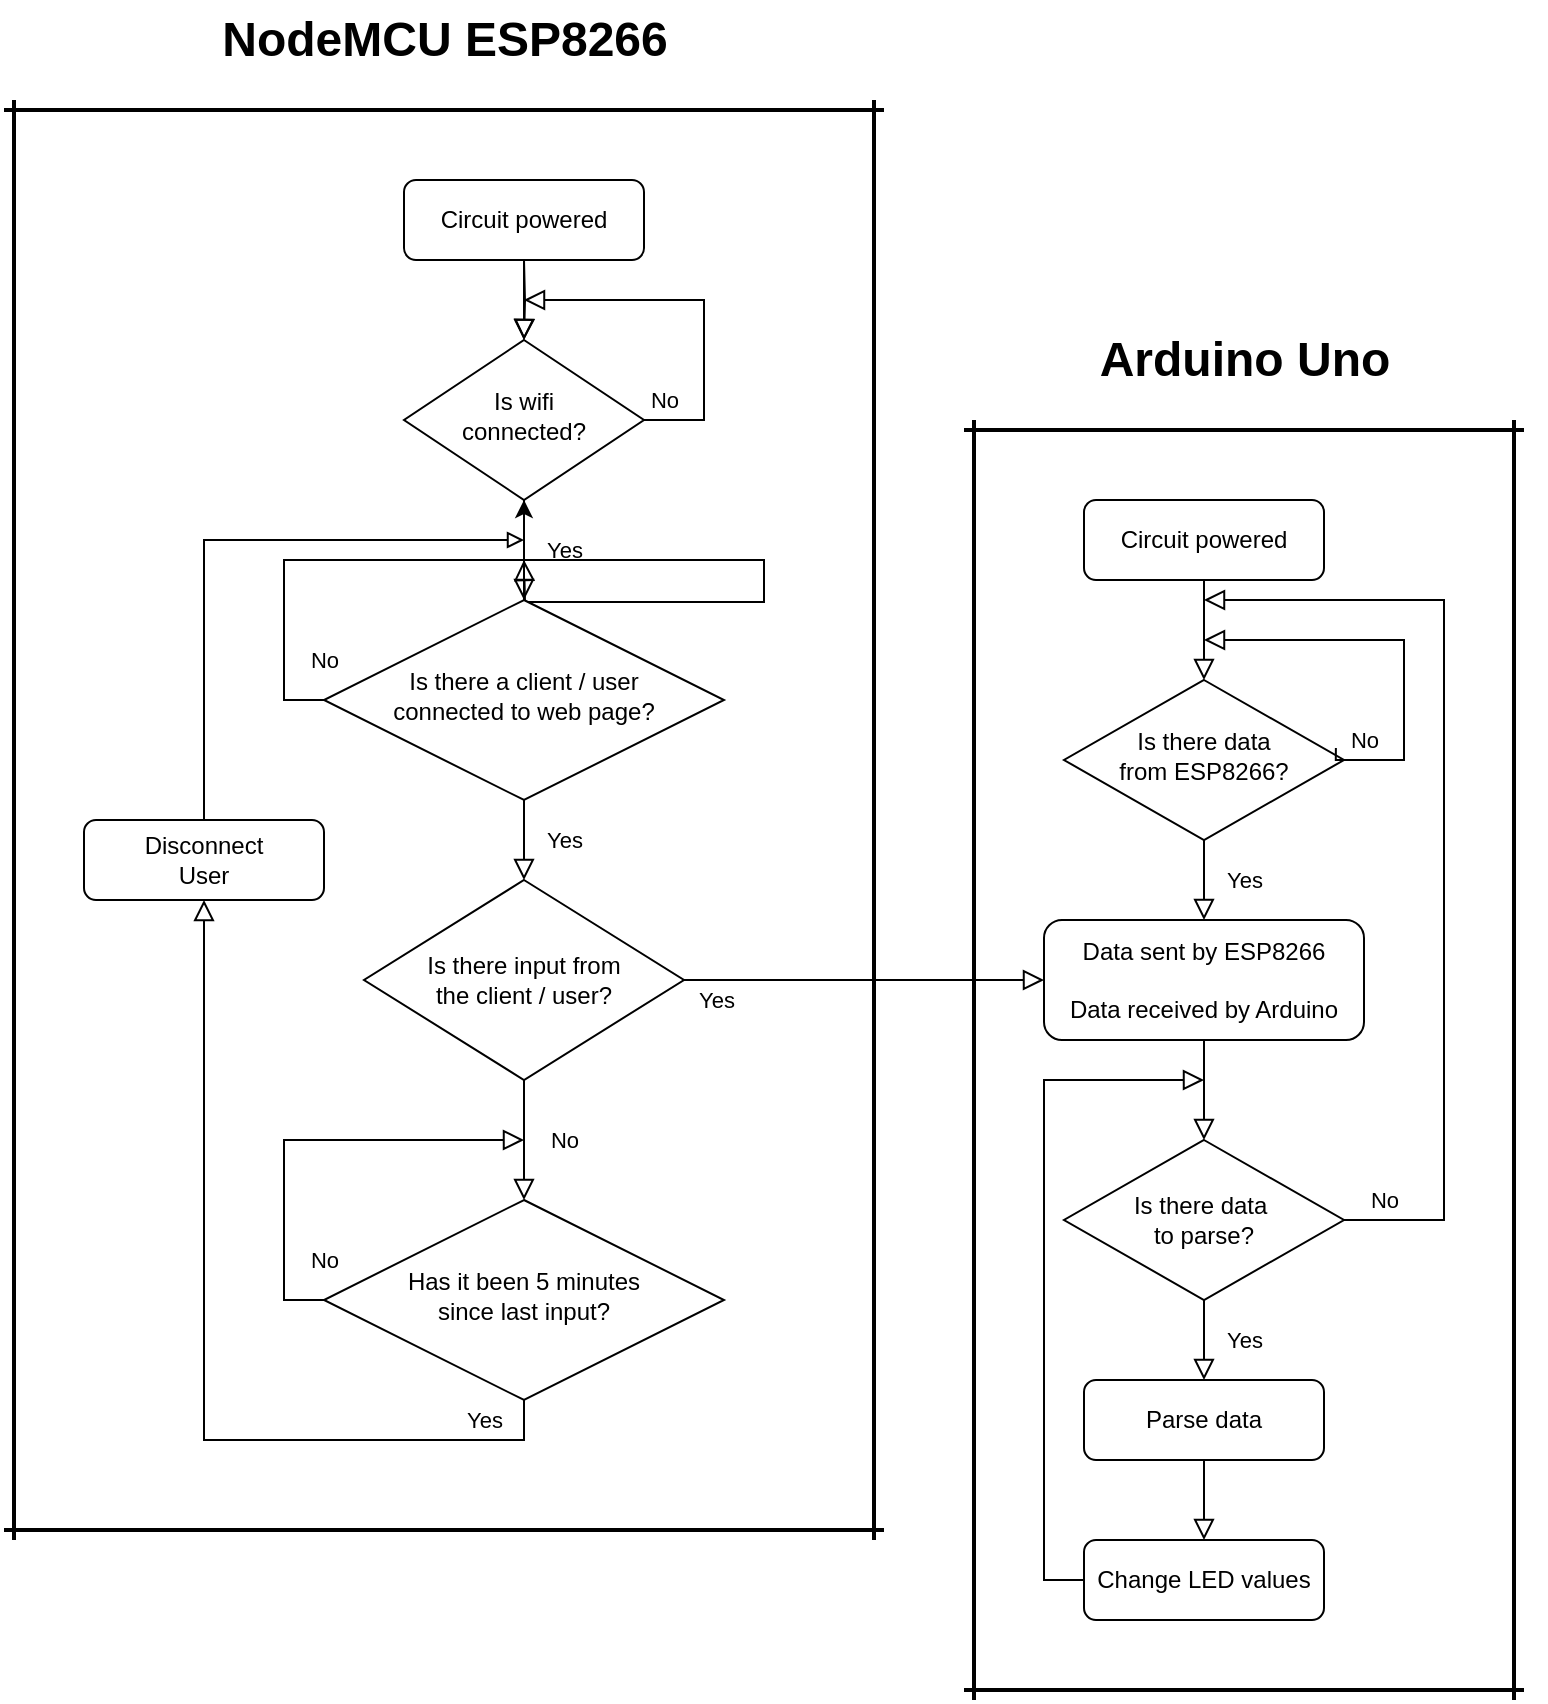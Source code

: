 <mxfile version="20.6.0" type="github">
  <diagram id="C5RBs43oDa-KdzZeNtuy" name="Page-1">
    <mxGraphModel dx="1635" dy="944" grid="1" gridSize="10" guides="1" tooltips="1" connect="1" arrows="1" fold="1" page="1" pageScale="1" pageWidth="827" pageHeight="1169" math="0" shadow="0">
      <root>
        <mxCell id="WIyWlLk6GJQsqaUBKTNV-0" />
        <mxCell id="WIyWlLk6GJQsqaUBKTNV-1" parent="WIyWlLk6GJQsqaUBKTNV-0" />
        <mxCell id="WIyWlLk6GJQsqaUBKTNV-2" value="" style="rounded=0;html=1;jettySize=auto;orthogonalLoop=1;fontSize=11;endArrow=block;endFill=0;endSize=8;strokeWidth=1;shadow=0;labelBackgroundColor=none;edgeStyle=orthogonalEdgeStyle;" parent="WIyWlLk6GJQsqaUBKTNV-1" source="WIyWlLk6GJQsqaUBKTNV-3" target="WIyWlLk6GJQsqaUBKTNV-6" edge="1">
          <mxGeometry relative="1" as="geometry" />
        </mxCell>
        <mxCell id="WIyWlLk6GJQsqaUBKTNV-3" value="Circuit powered" style="rounded=1;whiteSpace=wrap;html=1;fontSize=12;glass=0;strokeWidth=1;shadow=0;" parent="WIyWlLk6GJQsqaUBKTNV-1" vertex="1">
          <mxGeometry x="240" y="160" width="120" height="40" as="geometry" />
        </mxCell>
        <mxCell id="WIyWlLk6GJQsqaUBKTNV-4" value="Yes" style="rounded=0;html=1;jettySize=auto;orthogonalLoop=1;fontSize=11;endArrow=block;endFill=0;endSize=8;strokeWidth=1;shadow=0;labelBackgroundColor=none;edgeStyle=orthogonalEdgeStyle;" parent="WIyWlLk6GJQsqaUBKTNV-1" source="WIyWlLk6GJQsqaUBKTNV-6" target="WIyWlLk6GJQsqaUBKTNV-10" edge="1">
          <mxGeometry y="20" relative="1" as="geometry">
            <mxPoint as="offset" />
          </mxGeometry>
        </mxCell>
        <mxCell id="WIyWlLk6GJQsqaUBKTNV-5" value="No" style="edgeStyle=orthogonalEdgeStyle;rounded=0;html=1;jettySize=auto;orthogonalLoop=1;fontSize=11;endArrow=block;endFill=0;endSize=8;strokeWidth=1;shadow=0;labelBackgroundColor=none;exitX=1;exitY=0.5;exitDx=0;exitDy=0;" parent="WIyWlLk6GJQsqaUBKTNV-1" source="WIyWlLk6GJQsqaUBKTNV-6" edge="1">
          <mxGeometry x="-0.889" y="10" relative="1" as="geometry">
            <mxPoint as="offset" />
            <mxPoint x="300" y="220" as="targetPoint" />
            <Array as="points">
              <mxPoint x="390" y="280" />
              <mxPoint x="390" y="220" />
            </Array>
          </mxGeometry>
        </mxCell>
        <mxCell id="WIyWlLk6GJQsqaUBKTNV-6" value="Is wifi&lt;br&gt;connected?" style="rhombus;whiteSpace=wrap;html=1;shadow=0;fontFamily=Helvetica;fontSize=12;align=center;strokeWidth=1;spacing=6;spacingTop=-4;" parent="WIyWlLk6GJQsqaUBKTNV-1" vertex="1">
          <mxGeometry x="240" y="240" width="120" height="80" as="geometry" />
        </mxCell>
        <mxCell id="WIyWlLk6GJQsqaUBKTNV-8" value="No" style="rounded=0;html=1;jettySize=auto;orthogonalLoop=1;fontSize=11;endArrow=block;endFill=0;endSize=8;strokeWidth=1;shadow=0;labelBackgroundColor=none;edgeStyle=orthogonalEdgeStyle;exitX=0;exitY=0.5;exitDx=0;exitDy=0;" parent="WIyWlLk6GJQsqaUBKTNV-1" source="WIyWlLk6GJQsqaUBKTNV-10" edge="1">
          <mxGeometry x="-1.0" y="-20" relative="1" as="geometry">
            <mxPoint as="offset" />
            <mxPoint x="300" y="350" as="targetPoint" />
          </mxGeometry>
        </mxCell>
        <mxCell id="WIyWlLk6GJQsqaUBKTNV-9" value="Yes" style="edgeStyle=orthogonalEdgeStyle;rounded=0;html=1;jettySize=auto;orthogonalLoop=1;fontSize=11;endArrow=block;endFill=0;endSize=8;strokeWidth=1;shadow=0;labelBackgroundColor=none;exitX=0.5;exitY=1;exitDx=0;exitDy=0;entryX=0.5;entryY=0;entryDx=0;entryDy=0;" parent="WIyWlLk6GJQsqaUBKTNV-1" source="WIyWlLk6GJQsqaUBKTNV-10" target="SCFVSM3oS9gxfA4AYgiR-3" edge="1">
          <mxGeometry y="20" relative="1" as="geometry">
            <mxPoint as="offset" />
          </mxGeometry>
        </mxCell>
        <mxCell id="SCFVSM3oS9gxfA4AYgiR-8" value="" style="edgeStyle=orthogonalEdgeStyle;rounded=0;orthogonalLoop=1;jettySize=auto;html=1;" edge="1" parent="WIyWlLk6GJQsqaUBKTNV-1" source="WIyWlLk6GJQsqaUBKTNV-10" target="WIyWlLk6GJQsqaUBKTNV-6">
          <mxGeometry relative="1" as="geometry" />
        </mxCell>
        <mxCell id="WIyWlLk6GJQsqaUBKTNV-10" value="Is there a client / user&lt;br&gt;connected to web page?" style="rhombus;whiteSpace=wrap;html=1;shadow=0;fontFamily=Helvetica;fontSize=12;align=center;strokeWidth=1;spacing=6;spacingTop=-4;" parent="WIyWlLk6GJQsqaUBKTNV-1" vertex="1">
          <mxGeometry x="200" y="370" width="200" height="100" as="geometry" />
        </mxCell>
        <mxCell id="WIyWlLk6GJQsqaUBKTNV-12" value="Disconnect&lt;br&gt;User" style="rounded=1;whiteSpace=wrap;html=1;fontSize=12;glass=0;strokeWidth=1;shadow=0;" parent="WIyWlLk6GJQsqaUBKTNV-1" vertex="1">
          <mxGeometry x="80" y="480" width="120" height="40" as="geometry" />
        </mxCell>
        <mxCell id="SCFVSM3oS9gxfA4AYgiR-1" value="" style="line;strokeWidth=2;html=1;" vertex="1" parent="WIyWlLk6GJQsqaUBKTNV-1">
          <mxGeometry x="40" y="120" width="440" height="10" as="geometry" />
        </mxCell>
        <mxCell id="SCFVSM3oS9gxfA4AYgiR-2" value="" style="line;strokeWidth=2;html=1;" vertex="1" parent="WIyWlLk6GJQsqaUBKTNV-1">
          <mxGeometry x="40" y="830" width="440" height="10" as="geometry" />
        </mxCell>
        <mxCell id="SCFVSM3oS9gxfA4AYgiR-3" value="Is there input from&lt;br&gt;the client / user?" style="rhombus;whiteSpace=wrap;html=1;" vertex="1" parent="WIyWlLk6GJQsqaUBKTNV-1">
          <mxGeometry x="220" y="510" width="160" height="100" as="geometry" />
        </mxCell>
        <mxCell id="SCFVSM3oS9gxfA4AYgiR-5" value="Has it been 5 minutes&lt;br&gt;since last input?" style="rhombus;whiteSpace=wrap;html=1;shadow=0;fontFamily=Helvetica;fontSize=12;align=center;strokeWidth=1;spacing=6;spacingTop=-4;" vertex="1" parent="WIyWlLk6GJQsqaUBKTNV-1">
          <mxGeometry x="200" y="670" width="200" height="100" as="geometry" />
        </mxCell>
        <mxCell id="SCFVSM3oS9gxfA4AYgiR-6" value="No" style="rounded=0;html=1;jettySize=auto;orthogonalLoop=1;fontSize=11;endArrow=block;endFill=0;endSize=8;strokeWidth=1;shadow=0;labelBackgroundColor=none;edgeStyle=orthogonalEdgeStyle;exitX=0;exitY=0.5;exitDx=0;exitDy=0;" edge="1" parent="WIyWlLk6GJQsqaUBKTNV-1" source="SCFVSM3oS9gxfA4AYgiR-5">
          <mxGeometry x="-1.0" y="-20" relative="1" as="geometry">
            <mxPoint as="offset" />
            <mxPoint x="120" y="680.0" as="sourcePoint" />
            <mxPoint x="300" y="640" as="targetPoint" />
            <Array as="points">
              <mxPoint x="180" y="720" />
              <mxPoint x="180" y="640" />
            </Array>
          </mxGeometry>
        </mxCell>
        <mxCell id="SCFVSM3oS9gxfA4AYgiR-7" value="No" style="rounded=0;html=1;jettySize=auto;orthogonalLoop=1;fontSize=11;endArrow=block;endFill=0;endSize=8;strokeWidth=1;shadow=0;labelBackgroundColor=none;edgeStyle=orthogonalEdgeStyle;exitX=0.5;exitY=1;exitDx=0;exitDy=0;entryX=0.5;entryY=0;entryDx=0;entryDy=0;" edge="1" parent="WIyWlLk6GJQsqaUBKTNV-1" source="SCFVSM3oS9gxfA4AYgiR-3" target="SCFVSM3oS9gxfA4AYgiR-5">
          <mxGeometry y="20" relative="1" as="geometry">
            <mxPoint as="offset" />
            <mxPoint x="210" y="430.0" as="sourcePoint" />
            <mxPoint x="310" y="360" as="targetPoint" />
          </mxGeometry>
        </mxCell>
        <mxCell id="SCFVSM3oS9gxfA4AYgiR-9" value="Yes" style="edgeStyle=orthogonalEdgeStyle;rounded=0;html=1;jettySize=auto;orthogonalLoop=1;fontSize=11;endArrow=block;endFill=0;endSize=8;strokeWidth=1;shadow=0;labelBackgroundColor=none;exitX=0.5;exitY=1;exitDx=0;exitDy=0;" edge="1" parent="WIyWlLk6GJQsqaUBKTNV-1" source="SCFVSM3oS9gxfA4AYgiR-5">
          <mxGeometry x="-0.822" y="-10" relative="1" as="geometry">
            <mxPoint as="offset" />
            <mxPoint x="310" y="480.0" as="sourcePoint" />
            <mxPoint x="140" y="520" as="targetPoint" />
            <Array as="points">
              <mxPoint x="300" y="790" />
              <mxPoint x="140" y="790" />
            </Array>
          </mxGeometry>
        </mxCell>
        <mxCell id="SCFVSM3oS9gxfA4AYgiR-13" value="" style="edgeStyle=elbowEdgeStyle;elbow=horizontal;endArrow=block;html=1;rounded=0;exitX=0.5;exitY=0;exitDx=0;exitDy=0;endFill=0;" edge="1" parent="WIyWlLk6GJQsqaUBKTNV-1" source="WIyWlLk6GJQsqaUBKTNV-12">
          <mxGeometry width="50" height="50" relative="1" as="geometry">
            <mxPoint x="110" y="360" as="sourcePoint" />
            <mxPoint x="300" y="340" as="targetPoint" />
            <Array as="points">
              <mxPoint x="140" y="330" />
            </Array>
          </mxGeometry>
        </mxCell>
        <mxCell id="SCFVSM3oS9gxfA4AYgiR-15" value="Yes" style="edgeStyle=orthogonalEdgeStyle;rounded=0;html=1;jettySize=auto;orthogonalLoop=1;fontSize=11;endArrow=block;endFill=0;endSize=8;strokeWidth=1;shadow=0;labelBackgroundColor=none;exitX=1;exitY=0.5;exitDx=0;exitDy=0;entryX=0;entryY=0.5;entryDx=0;entryDy=0;" edge="1" parent="WIyWlLk6GJQsqaUBKTNV-1" source="SCFVSM3oS9gxfA4AYgiR-3" target="SCFVSM3oS9gxfA4AYgiR-20">
          <mxGeometry x="-0.822" y="-10" relative="1" as="geometry">
            <mxPoint as="offset" />
            <mxPoint x="710.04" y="690" as="sourcePoint" />
            <mxPoint x="570" y="560" as="targetPoint" />
            <Array as="points" />
          </mxGeometry>
        </mxCell>
        <mxCell id="SCFVSM3oS9gxfA4AYgiR-16" value="" style="line;strokeWidth=2;direction=south;html=1;" vertex="1" parent="WIyWlLk6GJQsqaUBKTNV-1">
          <mxGeometry x="40" y="120" width="10" height="720" as="geometry" />
        </mxCell>
        <mxCell id="SCFVSM3oS9gxfA4AYgiR-18" value="" style="line;strokeWidth=2;direction=south;html=1;" vertex="1" parent="WIyWlLk6GJQsqaUBKTNV-1">
          <mxGeometry x="470" y="120" width="10" height="720" as="geometry" />
        </mxCell>
        <mxCell id="SCFVSM3oS9gxfA4AYgiR-19" value="NodeMCU ESP8266" style="text;strokeColor=none;fillColor=none;html=1;fontSize=24;fontStyle=1;verticalAlign=middle;align=center;" vertex="1" parent="WIyWlLk6GJQsqaUBKTNV-1">
          <mxGeometry x="210" y="70" width="100" height="40" as="geometry" />
        </mxCell>
        <mxCell id="SCFVSM3oS9gxfA4AYgiR-20" value="Data sent by ESP8266&lt;br&gt;&lt;br&gt;Data received by Arduino" style="rounded=1;whiteSpace=wrap;html=1;fontSize=12;glass=0;strokeWidth=1;shadow=0;" vertex="1" parent="WIyWlLk6GJQsqaUBKTNV-1">
          <mxGeometry x="560" y="530" width="160" height="60" as="geometry" />
        </mxCell>
        <mxCell id="SCFVSM3oS9gxfA4AYgiR-21" value="Circuit powered" style="rounded=1;whiteSpace=wrap;html=1;fontSize=12;glass=0;strokeWidth=1;shadow=0;" vertex="1" parent="WIyWlLk6GJQsqaUBKTNV-1">
          <mxGeometry x="580" y="320" width="120" height="40" as="geometry" />
        </mxCell>
        <mxCell id="SCFVSM3oS9gxfA4AYgiR-22" value="" style="rounded=0;html=1;jettySize=auto;orthogonalLoop=1;fontSize=11;endArrow=block;endFill=0;endSize=8;strokeWidth=1;shadow=0;labelBackgroundColor=none;edgeStyle=orthogonalEdgeStyle;" edge="1" parent="WIyWlLk6GJQsqaUBKTNV-1">
          <mxGeometry relative="1" as="geometry">
            <mxPoint x="300" y="200" as="sourcePoint" />
            <mxPoint x="300" y="240" as="targetPoint" />
          </mxGeometry>
        </mxCell>
        <mxCell id="SCFVSM3oS9gxfA4AYgiR-23" value="" style="rounded=0;html=1;jettySize=auto;orthogonalLoop=1;fontSize=11;endArrow=block;endFill=0;endSize=8;strokeWidth=1;shadow=0;labelBackgroundColor=none;edgeStyle=orthogonalEdgeStyle;exitX=0.5;exitY=1;exitDx=0;exitDy=0;entryX=0.5;entryY=0;entryDx=0;entryDy=0;" edge="1" parent="WIyWlLk6GJQsqaUBKTNV-1" source="SCFVSM3oS9gxfA4AYgiR-21" target="SCFVSM3oS9gxfA4AYgiR-24">
          <mxGeometry relative="1" as="geometry">
            <mxPoint x="310" y="210" as="sourcePoint" />
            <mxPoint x="490" y="270" as="targetPoint" />
          </mxGeometry>
        </mxCell>
        <mxCell id="SCFVSM3oS9gxfA4AYgiR-24" value="Is there data&lt;br&gt;from ESP8266?" style="rhombus;whiteSpace=wrap;html=1;shadow=0;fontFamily=Helvetica;fontSize=12;align=center;strokeWidth=1;spacing=6;spacingTop=-4;" vertex="1" parent="WIyWlLk6GJQsqaUBKTNV-1">
          <mxGeometry x="570" y="410" width="140" height="80" as="geometry" />
        </mxCell>
        <mxCell id="SCFVSM3oS9gxfA4AYgiR-25" value="No" style="edgeStyle=orthogonalEdgeStyle;rounded=0;html=1;jettySize=auto;orthogonalLoop=1;fontSize=11;endArrow=block;endFill=0;endSize=8;strokeWidth=1;shadow=0;labelBackgroundColor=none;exitX=0.971;exitY=0.425;exitDx=0;exitDy=0;exitPerimeter=0;" edge="1" parent="WIyWlLk6GJQsqaUBKTNV-1" source="SCFVSM3oS9gxfA4AYgiR-24">
          <mxGeometry x="-0.8" y="10" relative="1" as="geometry">
            <mxPoint as="offset" />
            <mxPoint x="715.065" y="449.997" as="sourcePoint" />
            <mxPoint x="640" y="390" as="targetPoint" />
            <Array as="points">
              <mxPoint x="706" y="450" />
              <mxPoint x="740" y="450" />
              <mxPoint x="740" y="390" />
              <mxPoint x="640" y="390" />
            </Array>
          </mxGeometry>
        </mxCell>
        <mxCell id="SCFVSM3oS9gxfA4AYgiR-26" value="Yes" style="edgeStyle=orthogonalEdgeStyle;rounded=0;html=1;jettySize=auto;orthogonalLoop=1;fontSize=11;endArrow=block;endFill=0;endSize=8;strokeWidth=1;shadow=0;labelBackgroundColor=none;exitX=0.5;exitY=1;exitDx=0;exitDy=0;entryX=0.5;entryY=0;entryDx=0;entryDy=0;" edge="1" parent="WIyWlLk6GJQsqaUBKTNV-1" source="SCFVSM3oS9gxfA4AYgiR-24" target="SCFVSM3oS9gxfA4AYgiR-20">
          <mxGeometry y="20" relative="1" as="geometry">
            <mxPoint as="offset" />
            <mxPoint x="310" y="480" as="sourcePoint" />
            <mxPoint x="310" y="520" as="targetPoint" />
            <Array as="points">
              <mxPoint x="640" y="500" />
              <mxPoint x="640" y="500" />
            </Array>
          </mxGeometry>
        </mxCell>
        <mxCell id="SCFVSM3oS9gxfA4AYgiR-27" value="Is there data&amp;nbsp;&lt;br&gt;to parse?" style="rhombus;whiteSpace=wrap;html=1;" vertex="1" parent="WIyWlLk6GJQsqaUBKTNV-1">
          <mxGeometry x="570" y="640" width="140" height="80" as="geometry" />
        </mxCell>
        <mxCell id="SCFVSM3oS9gxfA4AYgiR-28" value="No" style="edgeStyle=orthogonalEdgeStyle;rounded=0;html=1;jettySize=auto;orthogonalLoop=1;fontSize=11;endArrow=block;endFill=0;endSize=8;strokeWidth=1;shadow=0;labelBackgroundColor=none;exitX=1;exitY=0.5;exitDx=0;exitDy=0;" edge="1" parent="WIyWlLk6GJQsqaUBKTNV-1" source="SCFVSM3oS9gxfA4AYgiR-27">
          <mxGeometry x="-0.917" y="10" relative="1" as="geometry">
            <mxPoint as="offset" />
            <mxPoint x="715.94" y="674.04" as="sourcePoint" />
            <mxPoint x="640" y="370" as="targetPoint" />
            <Array as="points">
              <mxPoint x="760" y="680" />
              <mxPoint x="760" y="370" />
              <mxPoint x="650" y="370" />
            </Array>
          </mxGeometry>
        </mxCell>
        <mxCell id="SCFVSM3oS9gxfA4AYgiR-29" value="" style="rounded=0;html=1;jettySize=auto;orthogonalLoop=1;fontSize=11;endArrow=block;endFill=0;endSize=8;strokeWidth=1;shadow=0;labelBackgroundColor=none;edgeStyle=orthogonalEdgeStyle;" edge="1" parent="WIyWlLk6GJQsqaUBKTNV-1" source="SCFVSM3oS9gxfA4AYgiR-20">
          <mxGeometry relative="1" as="geometry">
            <mxPoint x="639.57" y="590" as="sourcePoint" />
            <mxPoint x="640" y="640" as="targetPoint" />
          </mxGeometry>
        </mxCell>
        <mxCell id="SCFVSM3oS9gxfA4AYgiR-30" value="Parse data" style="rounded=1;whiteSpace=wrap;html=1;fontSize=12;glass=0;strokeWidth=1;shadow=0;" vertex="1" parent="WIyWlLk6GJQsqaUBKTNV-1">
          <mxGeometry x="580" y="760" width="120" height="40" as="geometry" />
        </mxCell>
        <mxCell id="SCFVSM3oS9gxfA4AYgiR-31" value="" style="rounded=0;html=1;jettySize=auto;orthogonalLoop=1;fontSize=11;endArrow=block;endFill=0;endSize=8;strokeWidth=1;shadow=0;labelBackgroundColor=none;edgeStyle=orthogonalEdgeStyle;exitX=0.5;exitY=1;exitDx=0;exitDy=0;entryX=0.5;entryY=0;entryDx=0;entryDy=0;" edge="1" parent="WIyWlLk6GJQsqaUBKTNV-1" source="SCFVSM3oS9gxfA4AYgiR-30" target="SCFVSM3oS9gxfA4AYgiR-32">
          <mxGeometry relative="1" as="geometry">
            <mxPoint x="310" y="650" as="sourcePoint" />
            <mxPoint x="640" y="850" as="targetPoint" />
          </mxGeometry>
        </mxCell>
        <mxCell id="SCFVSM3oS9gxfA4AYgiR-32" value="Change LED values" style="rounded=1;whiteSpace=wrap;html=1;fontSize=12;glass=0;strokeWidth=1;shadow=0;" vertex="1" parent="WIyWlLk6GJQsqaUBKTNV-1">
          <mxGeometry x="580" y="840" width="120" height="40" as="geometry" />
        </mxCell>
        <mxCell id="SCFVSM3oS9gxfA4AYgiR-33" value="" style="rounded=0;html=1;jettySize=auto;orthogonalLoop=1;fontSize=11;endArrow=block;endFill=0;endSize=8;strokeWidth=1;shadow=0;labelBackgroundColor=none;edgeStyle=orthogonalEdgeStyle;exitX=0;exitY=0.5;exitDx=0;exitDy=0;" edge="1" parent="WIyWlLk6GJQsqaUBKTNV-1" source="SCFVSM3oS9gxfA4AYgiR-32">
          <mxGeometry relative="1" as="geometry">
            <mxPoint x="310" y="740" as="sourcePoint" />
            <mxPoint x="640" y="610" as="targetPoint" />
            <Array as="points">
              <mxPoint x="560" y="860" />
              <mxPoint x="560" y="610" />
            </Array>
          </mxGeometry>
        </mxCell>
        <mxCell id="SCFVSM3oS9gxfA4AYgiR-34" value="Yes" style="edgeStyle=orthogonalEdgeStyle;rounded=0;html=1;jettySize=auto;orthogonalLoop=1;fontSize=11;endArrow=block;endFill=0;endSize=8;strokeWidth=1;shadow=0;labelBackgroundColor=none;exitX=0.5;exitY=1;exitDx=0;exitDy=0;entryX=0.5;entryY=0;entryDx=0;entryDy=0;" edge="1" parent="WIyWlLk6GJQsqaUBKTNV-1" source="SCFVSM3oS9gxfA4AYgiR-27" target="SCFVSM3oS9gxfA4AYgiR-30">
          <mxGeometry y="20" relative="1" as="geometry">
            <mxPoint as="offset" />
            <mxPoint x="650" y="500" as="sourcePoint" />
            <mxPoint x="650" y="540" as="targetPoint" />
            <Array as="points">
              <mxPoint x="640" y="740" />
              <mxPoint x="640" y="740" />
            </Array>
          </mxGeometry>
        </mxCell>
        <mxCell id="SCFVSM3oS9gxfA4AYgiR-35" value="" style="line;strokeWidth=2;html=1;" vertex="1" parent="WIyWlLk6GJQsqaUBKTNV-1">
          <mxGeometry x="520" y="280" width="280" height="10" as="geometry" />
        </mxCell>
        <mxCell id="SCFVSM3oS9gxfA4AYgiR-36" value="" style="line;strokeWidth=2;html=1;" vertex="1" parent="WIyWlLk6GJQsqaUBKTNV-1">
          <mxGeometry x="520" y="910" width="280" height="10" as="geometry" />
        </mxCell>
        <mxCell id="SCFVSM3oS9gxfA4AYgiR-37" value="" style="line;strokeWidth=2;direction=south;html=1;" vertex="1" parent="WIyWlLk6GJQsqaUBKTNV-1">
          <mxGeometry x="520" y="280" width="10" height="640" as="geometry" />
        </mxCell>
        <mxCell id="SCFVSM3oS9gxfA4AYgiR-38" value="" style="line;strokeWidth=2;direction=south;html=1;" vertex="1" parent="WIyWlLk6GJQsqaUBKTNV-1">
          <mxGeometry x="780" y="280" width="30" height="640" as="geometry" />
        </mxCell>
        <mxCell id="SCFVSM3oS9gxfA4AYgiR-39" value="Arduino Uno" style="text;strokeColor=none;fillColor=none;html=1;fontSize=24;fontStyle=1;verticalAlign=middle;align=center;" vertex="1" parent="WIyWlLk6GJQsqaUBKTNV-1">
          <mxGeometry x="610" y="230" width="100" height="40" as="geometry" />
        </mxCell>
      </root>
    </mxGraphModel>
  </diagram>
</mxfile>
